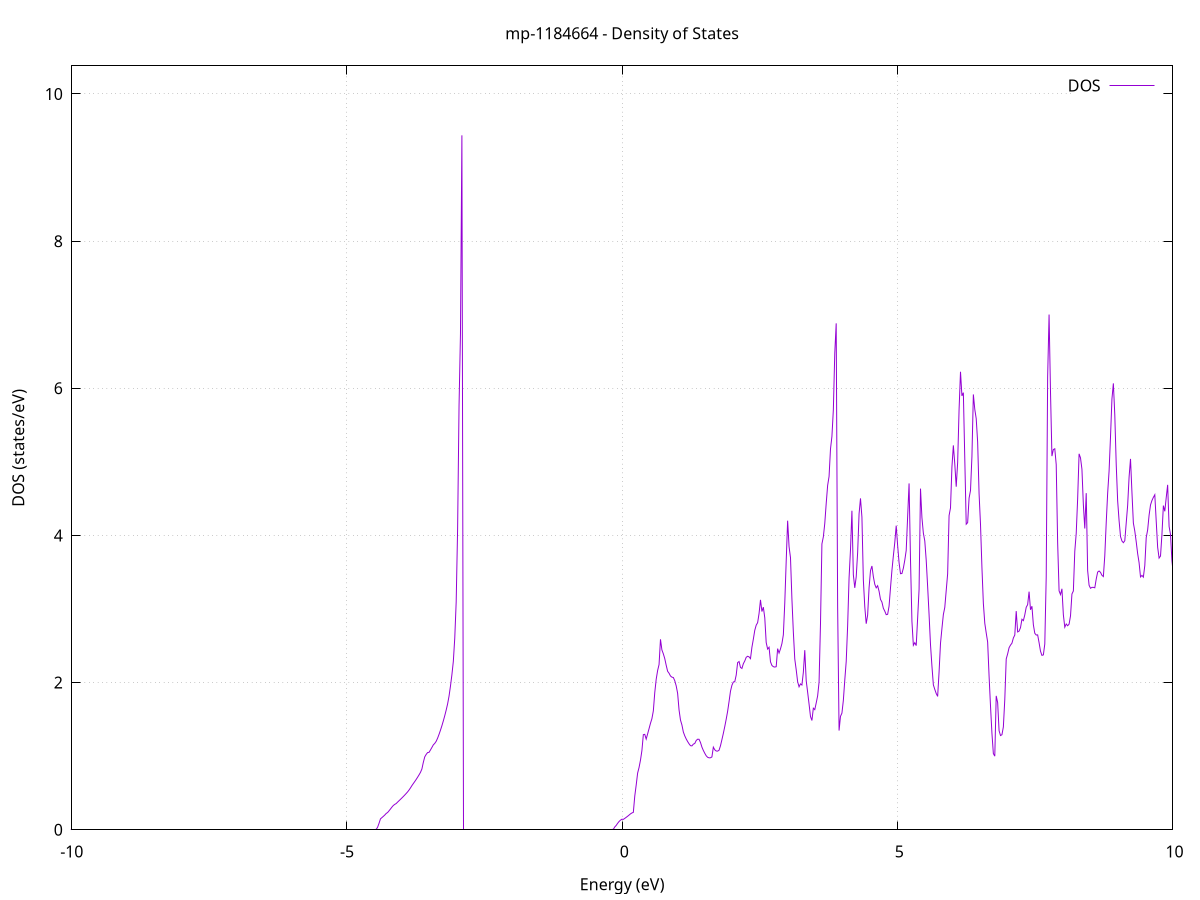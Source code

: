 set title 'mp-1184664 - Density of States'
set xlabel 'Energy (eV)'
set ylabel 'DOS (states/eV)'
set grid
set xrange [-10:10]
set yrange [0:10.382]
set xzeroaxis lt -1
set terminal png size 800,600
set output 'mp-1184664_dos_gnuplot.png'
plot '-' using 1:2 with lines title 'DOS'
-27.494900 0.000000
-27.468900 0.000000
-27.443000 0.000000
-27.417000 0.000000
-27.391100 0.000000
-27.365100 0.000000
-27.339200 0.000000
-27.313200 0.000000
-27.287200 0.000000
-27.261300 0.000000
-27.235300 0.000000
-27.209400 0.000000
-27.183400 0.000000
-27.157400 0.000000
-27.131500 0.000000
-27.105500 0.000000
-27.079600 0.000000
-27.053600 0.000000
-27.027600 0.000000
-27.001700 0.000000
-26.975700 0.000000
-26.949800 0.000000
-26.923800 0.000000
-26.897800 0.000000
-26.871900 0.000000
-26.845900 0.000000
-26.820000 0.000000
-26.794000 0.000000
-26.768100 0.000000
-26.742100 0.000000
-26.716100 0.000000
-26.690200 0.000000
-26.664200 0.000000
-26.638300 0.000000
-26.612300 0.000000
-26.586300 0.000000
-26.560400 0.000000
-26.534400 0.000000
-26.508500 0.000000
-26.482500 0.000000
-26.456500 0.000000
-26.430600 0.000000
-26.404600 0.000000
-26.378700 0.000000
-26.352700 0.000000
-26.326800 0.000000
-26.300800 0.000000
-26.274800 0.000000
-26.248900 0.000000
-26.222900 0.000000
-26.197000 0.000000
-26.171000 0.000000
-26.145000 0.000000
-26.119100 0.000000
-26.093100 0.000000
-26.067200 0.000000
-26.041200 0.000000
-26.015200 0.000000
-25.989300 0.000000
-25.963300 0.000000
-25.937400 0.000000
-25.911400 0.000000
-25.885400 0.000000
-25.859500 0.000000
-25.833500 0.000000
-25.807600 0.000000
-25.781600 0.000000
-25.755700 0.000000
-25.729700 0.000000
-25.703700 0.000000
-25.677800 0.000000
-25.651800 0.000000
-25.625900 0.000000
-25.599900 0.000000
-25.573900 0.000000
-25.548000 0.000000
-25.522000 0.000000
-25.496100 0.000000
-25.470100 0.000000
-25.444100 0.000000
-25.418200 0.000000
-25.392200 0.000000
-25.366300 0.000000
-25.340300 0.000000
-25.314300 0.000000
-25.288400 0.000000
-25.262400 0.000000
-25.236500 0.000000
-25.210500 0.000000
-25.184600 0.000000
-25.158600 0.000000
-25.132600 7.473400
-25.106700 20.277600
-25.080700 39.251800
-25.054800 24.671700
-25.028800 35.933600
-25.002800 49.676800
-24.976900 17.452000
-24.950900 10.267500
-24.925000 10.157000
-24.899000 9.505500
-24.873000 9.353100
-24.847100 10.327600
-24.821100 10.590500
-24.795200 10.914700
-24.769200 12.089500
-24.743300 14.430900
-24.717300 19.225900
-24.691300 15.461800
-24.665400 17.412700
-24.639400 31.396200
-24.613500 20.436900
-24.587500 38.336500
-24.561500 27.185700
-24.535600 11.839800
-24.509600 8.399500
-24.483700 15.974200
-24.457700 19.816300
-24.431700 14.809000
-24.405800 9.429300
-24.379800 18.527600
-24.353900 11.965700
-24.327900 11.830300
-24.301900 9.917600
-24.276000 9.900400
-24.250000 10.235500
-24.224100 11.199800
-24.198100 13.159700
-24.172200 19.865800
-24.146200 17.080100
-24.120200 10.010600
-24.094300 0.000000
-24.068300 0.000000
-24.042400 0.000000
-24.016400 0.000000
-23.990400 0.000000
-23.964500 0.000000
-23.938500 0.000000
-23.912600 0.000000
-23.886600 0.000000
-23.860600 0.000000
-23.834700 0.000000
-23.808700 0.000000
-23.782800 0.000000
-23.756800 0.000000
-23.730800 0.000000
-23.704900 0.000000
-23.678900 0.000000
-23.653000 0.000000
-23.627000 0.000000
-23.601100 0.000000
-23.575100 0.000000
-23.549100 0.000000
-23.523200 0.000000
-23.497200 0.000000
-23.471300 0.000000
-23.445300 0.000000
-23.419300 0.000000
-23.393400 0.000000
-23.367400 0.000000
-23.341500 0.000000
-23.315500 0.000000
-23.289500 0.000000
-23.263600 0.000000
-23.237600 0.000000
-23.211700 0.000000
-23.185700 0.000000
-23.159800 0.000000
-23.133800 0.000000
-23.107800 0.000000
-23.081900 0.000000
-23.055900 0.000000
-23.030000 0.000000
-23.004000 0.000000
-22.978000 0.000000
-22.952100 0.000000
-22.926100 0.000000
-22.900200 0.000000
-22.874200 0.000000
-22.848200 0.000000
-22.822300 0.000000
-22.796300 0.000000
-22.770400 0.000000
-22.744400 0.000000
-22.718400 0.000000
-22.692500 0.000000
-22.666500 0.000000
-22.640600 0.000000
-22.614600 0.000000
-22.588700 0.000000
-22.562700 0.000000
-22.536700 0.000000
-22.510800 0.000000
-22.484800 0.000000
-22.458900 0.000000
-22.432900 0.000000
-22.406900 0.000000
-22.381000 0.000000
-22.355000 0.000000
-22.329100 0.000000
-22.303100 0.000000
-22.277100 0.000000
-22.251200 0.000000
-22.225200 0.000000
-22.199300 0.000000
-22.173300 0.000000
-22.147400 0.000000
-22.121400 0.000000
-22.095400 0.000000
-22.069500 0.000000
-22.043500 0.000000
-22.017600 0.000000
-21.991600 0.000000
-21.965600 0.000000
-21.939700 0.000000
-21.913700 0.000000
-21.887800 0.000000
-21.861800 0.000000
-21.835800 0.000000
-21.809900 0.000000
-21.783900 0.000000
-21.758000 0.000000
-21.732000 0.000000
-21.706000 0.000000
-21.680100 0.000000
-21.654100 0.000000
-21.628200 0.000000
-21.602200 0.000000
-21.576300 0.000000
-21.550300 0.000000
-21.524300 0.000000
-21.498400 0.000000
-21.472400 0.000000
-21.446500 0.000000
-21.420500 0.000000
-21.394500 0.000000
-21.368600 0.000000
-21.342600 0.000000
-21.316700 0.000000
-21.290700 0.000000
-21.264700 0.000000
-21.238800 0.000000
-21.212800 0.000000
-21.186900 0.000000
-21.160900 0.000000
-21.134900 0.000000
-21.109000 0.000000
-21.083000 0.000000
-21.057100 0.000000
-21.031100 0.000000
-21.005200 0.000000
-20.979200 0.000000
-20.953200 0.000000
-20.927300 0.000000
-20.901300 0.000000
-20.875400 0.000000
-20.849400 0.000000
-20.823400 0.000000
-20.797500 0.000000
-20.771500 0.000000
-20.745600 0.000000
-20.719600 0.000000
-20.693600 0.000000
-20.667700 0.000000
-20.641700 0.000000
-20.615800 0.000000
-20.589800 0.000000
-20.563900 0.000000
-20.537900 0.000000
-20.511900 0.000000
-20.486000 0.000000
-20.460000 0.000000
-20.434100 0.000000
-20.408100 0.000000
-20.382100 0.000000
-20.356200 0.000000
-20.330200 0.000000
-20.304300 0.000000
-20.278300 0.000000
-20.252300 0.000000
-20.226400 0.000000
-20.200400 0.000000
-20.174500 0.000000
-20.148500 0.000000
-20.122500 0.000000
-20.096600 0.000000
-20.070600 0.000000
-20.044700 0.000000
-20.018700 0.000000
-19.992800 0.000000
-19.966800 0.000000
-19.940800 0.000000
-19.914900 0.000000
-19.888900 0.000000
-19.863000 0.000000
-19.837000 0.000000
-19.811000 0.000000
-19.785100 0.000000
-19.759100 0.000000
-19.733200 0.000000
-19.707200 0.000000
-19.681200 0.000000
-19.655300 0.000000
-19.629300 0.000000
-19.603400 0.000000
-19.577400 0.000000
-19.551400 0.000000
-19.525500 0.000000
-19.499500 0.000000
-19.473600 0.000000
-19.447600 0.000000
-19.421700 0.000000
-19.395700 0.000000
-19.369700 0.000000
-19.343800 0.000000
-19.317800 0.000000
-19.291900 0.000000
-19.265900 0.000000
-19.239900 0.000000
-19.214000 0.000000
-19.188000 0.000000
-19.162100 0.000000
-19.136100 0.000000
-19.110100 0.000000
-19.084200 0.000000
-19.058200 0.000000
-19.032300 0.000000
-19.006300 0.000000
-18.980400 0.000000
-18.954400 0.000000
-18.928400 0.000000
-18.902500 0.000000
-18.876500 0.000000
-18.850600 0.000000
-18.824600 0.000000
-18.798600 0.000000
-18.772700 0.000000
-18.746700 0.000000
-18.720800 0.000000
-18.694800 0.000000
-18.668800 0.000000
-18.642900 0.000000
-18.616900 0.000000
-18.591000 0.000000
-18.565000 0.000000
-18.539000 0.000000
-18.513100 0.000000
-18.487100 0.000000
-18.461200 0.000000
-18.435200 0.000000
-18.409300 0.000000
-18.383300 0.000000
-18.357300 0.000000
-18.331400 0.000000
-18.305400 0.000000
-18.279500 0.000000
-18.253500 0.000000
-18.227500 0.000000
-18.201600 0.000000
-18.175600 0.000000
-18.149700 0.000000
-18.123700 0.000000
-18.097700 0.000000
-18.071800 0.000000
-18.045800 0.000000
-18.019900 0.000000
-17.993900 0.000000
-17.967900 0.000000
-17.942000 0.000000
-17.916000 0.000000
-17.890100 539.520600
-17.864100 0.000000
-17.838200 0.000000
-17.812200 0.000000
-17.786200 0.000000
-17.760300 0.000000
-17.734300 0.000000
-17.708400 0.000000
-17.682400 0.000000
-17.656400 0.000000
-17.630500 0.000000
-17.604500 0.000000
-17.578600 0.000000
-17.552600 0.000000
-17.526600 0.000000
-17.500700 0.000000
-17.474700 0.000000
-17.448800 0.000000
-17.422800 0.000000
-17.396900 0.000000
-17.370900 0.000000
-17.344900 0.000000
-17.319000 0.000000
-17.293000 0.000000
-17.267100 0.000000
-17.241100 0.000000
-17.215100 0.000000
-17.189200 0.000000
-17.163200 0.000000
-17.137300 0.000000
-17.111300 0.000000
-17.085300 0.000000
-17.059400 0.000000
-17.033400 0.000000
-17.007500 0.000000
-16.981500 0.000000
-16.955500 0.000000
-16.929600 0.000000
-16.903600 0.000000
-16.877700 0.000000
-16.851700 0.000000
-16.825800 0.000000
-16.799800 0.000000
-16.773800 0.000000
-16.747900 0.000000
-16.721900 0.000000
-16.696000 0.000000
-16.670000 0.000000
-16.644000 0.000000
-16.618100 0.000000
-16.592100 0.000000
-16.566200 0.000000
-16.540200 0.000000
-16.514200 0.000000
-16.488300 0.000000
-16.462300 0.000000
-16.436400 0.000000
-16.410400 0.000000
-16.384400 0.000000
-16.358500 0.000000
-16.332500 0.000000
-16.306600 0.000000
-16.280600 0.000000
-16.254700 0.000000
-16.228700 0.000000
-16.202700 0.000000
-16.176800 0.000000
-16.150800 0.000000
-16.124900 0.000000
-16.098900 0.000000
-16.072900 0.000000
-16.047000 0.000000
-16.021000 0.000000
-15.995100 0.000000
-15.969100 0.000000
-15.943100 0.000000
-15.917200 0.000000
-15.891200 0.000000
-15.865300 0.000000
-15.839300 0.000000
-15.813400 0.000000
-15.787400 0.000000
-15.761400 0.000000
-15.735500 0.000000
-15.709500 0.000000
-15.683600 0.000000
-15.657600 0.000000
-15.631600 0.000000
-15.605700 0.000000
-15.579700 0.000000
-15.553800 0.000000
-15.527800 0.000000
-15.501800 0.000000
-15.475900 0.000000
-15.449900 0.000000
-15.424000 0.000000
-15.398000 0.000000
-15.372000 0.000000
-15.346100 0.000000
-15.320100 0.000000
-15.294200 0.000000
-15.268200 0.000000
-15.242300 0.000000
-15.216300 0.000000
-15.190300 0.000000
-15.164400 0.000000
-15.138400 0.000000
-15.112500 0.000000
-15.086500 0.000000
-15.060500 0.000000
-15.034600 0.000000
-15.008600 0.000000
-14.982700 0.000000
-14.956700 0.000000
-14.930700 0.000000
-14.904800 0.000000
-14.878800 0.000000
-14.852900 0.000000
-14.826900 0.000000
-14.800900 0.000000
-14.775000 0.000000
-14.749000 0.000000
-14.723100 0.000000
-14.697100 0.000000
-14.671200 0.000000
-14.645200 0.000000
-14.619200 0.000000
-14.593300 0.000000
-14.567300 0.000000
-14.541400 0.000000
-14.515400 0.000000
-14.489400 0.000000
-14.463500 0.000000
-14.437500 0.000000
-14.411600 0.000000
-14.385600 0.000000
-14.359600 0.000000
-14.333700 0.000000
-14.307700 0.000000
-14.281800 0.000000
-14.255800 0.000000
-14.229900 0.000000
-14.203900 0.000000
-14.177900 0.000000
-14.152000 0.000000
-14.126000 0.000000
-14.100100 0.000000
-14.074100 0.000000
-14.048100 0.000000
-14.022200 0.000000
-13.996200 0.000000
-13.970300 0.000000
-13.944300 0.000000
-13.918300 0.000000
-13.892400 0.000000
-13.866400 0.000000
-13.840500 0.000000
-13.814500 0.000000
-13.788500 0.000000
-13.762600 0.000000
-13.736600 0.000000
-13.710700 0.000000
-13.684700 0.000000
-13.658800 0.000000
-13.632800 0.000000
-13.606800 0.000000
-13.580900 0.000000
-13.554900 0.000000
-13.529000 0.000000
-13.503000 0.000000
-13.477000 0.000000
-13.451100 0.000000
-13.425100 0.000000
-13.399200 0.000000
-13.373200 0.000000
-13.347200 0.000000
-13.321300 0.000000
-13.295300 0.000000
-13.269400 0.000000
-13.243400 0.000000
-13.217500 0.000000
-13.191500 0.000000
-13.165500 0.000000
-13.139600 0.000000
-13.113600 0.000000
-13.087700 0.000000
-13.061700 0.000000
-13.035700 0.000000
-13.009800 0.000000
-12.983800 0.000000
-12.957900 0.000000
-12.931900 0.000000
-12.905900 0.000000
-12.880000 0.000000
-12.854000 0.000000
-12.828100 0.000000
-12.802100 0.000000
-12.776100 0.000000
-12.750200 0.000000
-12.724200 0.000000
-12.698300 0.000000
-12.672300 0.000000
-12.646400 0.000000
-12.620400 0.000000
-12.594400 0.000000
-12.568500 0.000000
-12.542500 0.000000
-12.516600 0.000000
-12.490600 0.000000
-12.464600 0.000000
-12.438700 0.000000
-12.412700 0.000000
-12.386800 0.000000
-12.360800 0.000000
-12.334800 0.000000
-12.308900 0.000000
-12.282900 0.000000
-12.257000 0.000000
-12.231000 0.000000
-12.205000 0.000000
-12.179100 0.000000
-12.153100 0.000000
-12.127200 0.000000
-12.101200 0.000000
-12.075300 0.000000
-12.049300 0.000000
-12.023300 0.000000
-11.997400 0.000000
-11.971400 0.000000
-11.945500 0.000000
-11.919500 0.000000
-11.893500 0.000000
-11.867600 0.000000
-11.841600 0.000000
-11.815700 0.000000
-11.789700 0.000000
-11.763700 0.000000
-11.737800 0.000000
-11.711800 0.000000
-11.685900 0.000000
-11.659900 0.000000
-11.634000 0.000000
-11.608000 0.000000
-11.582000 0.000000
-11.556100 0.000000
-11.530100 0.000000
-11.504200 0.000000
-11.478200 0.000000
-11.452200 0.000000
-11.426300 0.000000
-11.400300 0.000000
-11.374400 0.000000
-11.348400 0.000000
-11.322400 0.000000
-11.296500 0.000000
-11.270500 0.000000
-11.244600 0.000000
-11.218600 0.000000
-11.192600 0.000000
-11.166700 0.000000
-11.140700 0.000000
-11.114800 0.000000
-11.088800 0.000000
-11.062900 0.000000
-11.036900 0.000000
-11.010900 0.000000
-10.985000 0.000000
-10.959000 0.000000
-10.933100 0.000000
-10.907100 0.000000
-10.881100 0.000000
-10.855200 0.000000
-10.829200 0.000000
-10.803300 0.000000
-10.777300 0.000000
-10.751300 0.000000
-10.725400 0.000000
-10.699400 0.000000
-10.673500 0.000000
-10.647500 0.000000
-10.621500 0.000000
-10.595600 0.000000
-10.569600 0.000000
-10.543700 0.000000
-10.517700 0.000000
-10.491800 0.000000
-10.465800 0.000000
-10.439800 0.000000
-10.413900 0.000000
-10.387900 0.000000
-10.362000 0.000000
-10.336000 0.000000
-10.310000 0.000000
-10.284100 0.000000
-10.258100 0.000000
-10.232200 0.000000
-10.206200 0.000000
-10.180200 0.000000
-10.154300 0.000000
-10.128300 0.000000
-10.102400 0.000000
-10.076400 0.000000
-10.050500 0.000000
-10.024500 0.000000
-9.998500 0.000000
-9.972600 0.000000
-9.946600 0.000000
-9.920700 0.000000
-9.894700 0.000000
-9.868700 0.000000
-9.842800 0.000000
-9.816800 0.000000
-9.790900 0.000000
-9.764900 0.000000
-9.738900 0.000000
-9.713000 0.000000
-9.687000 0.000000
-9.661100 0.000000
-9.635100 0.000000
-9.609100 0.000000
-9.583200 0.000000
-9.557200 0.000000
-9.531300 0.000000
-9.505300 0.000000
-9.479400 0.000000
-9.453400 0.000000
-9.427400 0.000000
-9.401500 0.000000
-9.375500 0.000000
-9.349600 0.000000
-9.323600 0.000000
-9.297600 0.000000
-9.271700 0.000000
-9.245700 0.000000
-9.219800 0.000000
-9.193800 0.000000
-9.167800 0.000000
-9.141900 0.000000
-9.115900 0.000000
-9.090000 0.000000
-9.064000 0.000000
-9.038000 0.000000
-9.012100 0.000000
-8.986100 0.000000
-8.960200 0.000000
-8.934200 0.000000
-8.908300 0.000000
-8.882300 0.000000
-8.856300 0.000000
-8.830400 0.000000
-8.804400 0.000000
-8.778500 0.000000
-8.752500 0.000000
-8.726500 0.000000
-8.700600 0.000000
-8.674600 0.000000
-8.648700 0.000000
-8.622700 0.000000
-8.596700 0.000000
-8.570800 0.000000
-8.544800 0.000000
-8.518900 0.000000
-8.492900 0.000000
-8.467000 0.000000
-8.441000 0.000000
-8.415000 0.000000
-8.389100 0.000000
-8.363100 0.000000
-8.337200 0.000000
-8.311200 0.000000
-8.285200 0.000000
-8.259300 0.000000
-8.233300 0.000000
-8.207400 0.000000
-8.181400 0.000000
-8.155400 0.000000
-8.129500 0.000000
-8.103500 0.000000
-8.077600 0.000000
-8.051600 0.000000
-8.025600 0.000000
-7.999700 0.000000
-7.973700 0.000000
-7.947800 0.000000
-7.921800 0.000000
-7.895900 0.000000
-7.869900 0.000000
-7.843900 0.000000
-7.818000 0.000000
-7.792000 0.000000
-7.766100 0.000000
-7.740100 0.000000
-7.714100 0.000000
-7.688200 0.000000
-7.662200 0.000000
-7.636300 0.000000
-7.610300 0.000000
-7.584300 0.000000
-7.558400 0.000000
-7.532400 0.000000
-7.506500 0.000000
-7.480500 0.000000
-7.454500 0.000000
-7.428600 0.000000
-7.402600 0.000000
-7.376700 0.000000
-7.350700 0.000000
-7.324800 0.000000
-7.298800 0.000000
-7.272800 0.000000
-7.246900 0.000000
-7.220900 0.000000
-7.195000 0.000000
-7.169000 0.000000
-7.143000 0.000000
-7.117100 0.000000
-7.091100 0.000000
-7.065200 0.000000
-7.039200 0.000000
-7.013200 0.000000
-6.987300 0.000000
-6.961300 0.000000
-6.935400 0.000000
-6.909400 0.000000
-6.883500 0.000000
-6.857500 0.000000
-6.831500 0.000000
-6.805600 0.000000
-6.779600 0.000000
-6.753700 0.000000
-6.727700 0.000000
-6.701700 0.000000
-6.675800 0.000000
-6.649800 0.000000
-6.623900 0.000000
-6.597900 0.000000
-6.571900 0.000000
-6.546000 0.000000
-6.520000 0.000000
-6.494100 0.000000
-6.468100 0.000000
-6.442100 0.000000
-6.416200 0.000000
-6.390200 0.000000
-6.364300 0.000000
-6.338300 0.000000
-6.312400 0.000000
-6.286400 0.000000
-6.260400 0.000000
-6.234500 0.000000
-6.208500 0.000000
-6.182600 0.000000
-6.156600 0.000000
-6.130600 0.000000
-6.104700 0.000000
-6.078700 0.000000
-6.052800 0.000000
-6.026800 0.000000
-6.000800 0.000000
-5.974900 0.000000
-5.948900 0.000000
-5.923000 0.000000
-5.897000 0.000000
-5.871000 0.000000
-5.845100 0.000000
-5.819100 0.000000
-5.793200 0.000000
-5.767200 0.000000
-5.741300 0.000000
-5.715300 0.000000
-5.689300 0.000000
-5.663400 0.000000
-5.637400 0.000000
-5.611500 0.000000
-5.585500 0.000000
-5.559500 0.000000
-5.533600 0.000000
-5.507600 0.000000
-5.481700 0.000000
-5.455700 0.000000
-5.429700 0.000000
-5.403800 0.000000
-5.377800 0.000000
-5.351900 0.000000
-5.325900 0.000000
-5.300000 0.000000
-5.274000 0.000000
-5.248000 0.000000
-5.222100 0.000000
-5.196100 0.000000
-5.170200 0.000000
-5.144200 0.000000
-5.118200 0.000000
-5.092300 0.000000
-5.066300 0.000000
-5.040400 0.000000
-5.014400 0.000000
-4.988400 0.000000
-4.962500 0.000000
-4.936500 0.000000
-4.910600 0.000000
-4.884600 0.000000
-4.858600 0.000000
-4.832700 0.000000
-4.806700 0.000000
-4.780800 0.000000
-4.754800 0.000000
-4.728900 0.000000
-4.702900 0.000000
-4.676900 0.000000
-4.651000 0.000000
-4.625000 0.000000
-4.599100 0.000000
-4.573100 0.000000
-4.547100 0.000000
-4.521200 0.000000
-4.495200 0.000000
-4.469300 0.004900
-4.443300 0.034700
-4.417300 0.088000
-4.391400 0.148100
-4.365400 0.165200
-4.339500 0.182200
-4.313500 0.200200
-4.287500 0.221600
-4.261600 0.234700
-4.235600 0.257900
-4.209700 0.282300
-4.183700 0.307600
-4.157800 0.330200
-4.131800 0.345200
-4.105800 0.356600
-4.079900 0.376200
-4.053900 0.394900
-4.028000 0.413600
-4.002000 0.432500
-3.976000 0.452000
-3.950100 0.472300
-3.924100 0.493200
-3.898200 0.515100
-3.872200 0.540400
-3.846200 0.568900
-3.820300 0.600000
-3.794300 0.628000
-3.768400 0.655600
-3.742400 0.684100
-3.716500 0.714400
-3.690500 0.746100
-3.664500 0.780100
-3.638600 0.825500
-3.612600 0.916000
-3.586700 0.991000
-3.560700 1.024200
-3.534700 1.049500
-3.508800 1.052500
-3.482800 1.084600
-3.456900 1.118600
-3.430900 1.153900
-3.404900 1.174100
-3.379000 1.202300
-3.353000 1.245400
-3.327100 1.296900
-3.301100 1.353100
-3.275100 1.413800
-3.249200 1.479500
-3.223200 1.550300
-3.197300 1.626700
-3.171300 1.710900
-3.145400 1.816500
-3.119400 1.952900
-3.093400 2.106800
-3.067500 2.287600
-3.041500 2.604500
-3.015600 3.095500
-2.989600 4.089800
-2.963600 5.762900
-2.937700 6.738500
-2.911700 9.438000
-2.885800 0.000000
-2.859800 0.000000
-2.833800 0.000000
-2.807900 0.000000
-2.781900 0.000000
-2.756000 0.000000
-2.730000 0.000000
-2.704100 0.000000
-2.678100 0.000000
-2.652100 0.000000
-2.626200 0.000000
-2.600200 0.000000
-2.574300 0.000000
-2.548300 0.000000
-2.522300 0.000000
-2.496400 0.000000
-2.470400 0.000000
-2.444500 0.000000
-2.418500 0.000000
-2.392500 0.000000
-2.366600 0.000000
-2.340600 0.000000
-2.314700 0.000000
-2.288700 0.000000
-2.262700 0.000000
-2.236800 0.000000
-2.210800 0.000000
-2.184900 0.000000
-2.158900 0.000000
-2.133000 0.000000
-2.107000 0.000000
-2.081000 0.000000
-2.055100 0.000000
-2.029100 0.000000
-2.003200 0.000000
-1.977200 0.000000
-1.951200 0.000000
-1.925300 0.000000
-1.899300 0.000000
-1.873400 0.000000
-1.847400 0.000000
-1.821400 0.000000
-1.795500 0.000000
-1.769500 0.000000
-1.743600 0.000000
-1.717600 0.000000
-1.691600 0.000000
-1.665700 0.000000
-1.639700 0.000000
-1.613800 0.000000
-1.587800 0.000000
-1.561900 0.000000
-1.535900 0.000000
-1.509900 0.000000
-1.484000 0.000000
-1.458000 0.000000
-1.432100 0.000000
-1.406100 0.000000
-1.380100 0.000000
-1.354200 0.000000
-1.328200 0.000000
-1.302300 0.000000
-1.276300 0.000000
-1.250300 0.000000
-1.224400 0.000000
-1.198400 0.000000
-1.172500 0.000000
-1.146500 0.000000
-1.120600 0.000000
-1.094600 0.000000
-1.068600 0.000000
-1.042700 0.000000
-1.016700 0.000000
-0.990800 0.000000
-0.964800 0.000000
-0.938800 0.000000
-0.912900 0.000000
-0.886900 0.000000
-0.861000 0.000000
-0.835000 0.000000
-0.809000 0.000000
-0.783100 0.000000
-0.757100 0.000000
-0.731200 0.000000
-0.705200 0.000000
-0.679200 0.000000
-0.653300 0.000000
-0.627300 0.000000
-0.601400 0.000000
-0.575400 0.000000
-0.549500 0.000000
-0.523500 0.000000
-0.497500 0.000000
-0.471600 0.000000
-0.445600 0.000000
-0.419700 0.000000
-0.393700 0.000000
-0.367700 0.000000
-0.341800 0.000000
-0.315800 0.000000
-0.289900 0.000000
-0.263900 0.000000
-0.237900 0.000000
-0.212000 0.000000
-0.186000 0.000000
-0.160100 0.006100
-0.134100 0.038400
-0.108100 0.059100
-0.082200 0.088100
-0.056200 0.112300
-0.030300 0.130700
-0.004300 0.143300
0.021600 0.141500
0.047600 0.154700
0.073600 0.169000
0.099500 0.183900
0.125500 0.199600
0.151400 0.216000
0.177400 0.228500
0.203400 0.236800
0.229300 0.457300
0.255300 0.608200
0.281200 0.770200
0.307200 0.846600
0.333200 0.946500
0.359100 1.076600
0.385100 1.293000
0.411000 1.297000
0.437000 1.232500
0.462900 1.302900
0.488900 1.374600
0.514900 1.447500
0.540800 1.509700
0.566800 1.616000
0.592700 1.864500
0.618700 2.045500
0.644700 2.164600
0.670600 2.245400
0.696600 2.588700
0.722500 2.443900
0.748500 2.391400
0.774500 2.325700
0.800400 2.235600
0.826400 2.154100
0.852300 2.127400
0.878300 2.090100
0.904300 2.074300
0.930200 2.069200
0.956200 2.025600
0.982100 1.955700
1.008100 1.853800
1.034000 1.628700
1.060000 1.491100
1.086000 1.425000
1.111900 1.329100
1.137900 1.276500
1.163800 1.234400
1.189800 1.199200
1.215800 1.168100
1.241700 1.143000
1.267700 1.139900
1.293600 1.163800
1.319600 1.172600
1.345600 1.213300
1.371500 1.230900
1.397500 1.229600
1.423400 1.186500
1.449400 1.123800
1.475400 1.078200
1.501300 1.039800
1.527300 1.005800
1.553200 0.985200
1.579200 0.977900
1.605100 0.978500
1.631100 0.989900
1.657100 1.122900
1.683000 1.087000
1.709000 1.070700
1.734900 1.068900
1.760900 1.081100
1.786900 1.142300
1.812800 1.224700
1.838800 1.310400
1.864700 1.402900
1.890700 1.502900
1.916700 1.610300
1.942600 1.742900
1.968600 1.883700
1.994500 1.963800
2.020500 2.008800
2.046400 2.012200
2.072400 2.102300
2.098400 2.272200
2.124300 2.286600
2.150300 2.206100
2.176200 2.192500
2.202200 2.256800
2.228200 2.294400
2.254100 2.343900
2.280100 2.358300
2.306000 2.349900
2.332000 2.325800
2.358000 2.479900
2.383900 2.590400
2.409900 2.710800
2.435800 2.780600
2.461800 2.814700
2.487800 2.940100
2.513700 3.124800
2.539700 2.966100
2.565600 3.025600
2.591600 2.881600
2.617500 2.544600
2.643500 2.455900
2.669500 2.480600
2.695400 2.282700
2.721400 2.233300
2.747300 2.216600
2.773300 2.211200
2.799300 2.216500
2.825200 2.462100
2.851200 2.402000
2.877100 2.458700
2.903100 2.530000
2.929100 2.649100
2.955000 3.081400
2.981000 3.653200
3.006900 4.200400
3.032900 3.848400
3.058900 3.698400
3.084800 3.136800
3.110800 2.686900
3.136700 2.320600
3.162700 2.175200
3.188600 2.012600
3.214600 1.943100
3.240600 1.982900
3.266500 1.967500
3.292500 2.139900
3.318400 2.440800
3.344400 2.026400
3.370400 1.869800
3.396300 1.708600
3.422300 1.539100
3.448200 1.485400
3.474200 1.652400
3.500200 1.632700
3.526100 1.723300
3.552100 1.820100
3.578000 2.005900
3.604000 2.799600
3.629900 3.884800
3.655900 3.981300
3.681900 4.163800
3.707800 4.434400
3.733800 4.680200
3.759700 4.801500
3.785700 5.175000
3.811700 5.346000
3.837600 5.706000
3.863600 6.478700
3.889500 6.883000
3.915500 3.031900
3.941500 1.348400
3.967400 1.541800
3.993400 1.585100
4.019300 1.758100
4.045300 2.033600
4.071300 2.288000
4.097200 2.772900
4.123200 3.422500
4.149100 3.805400
4.175100 4.336200
4.201000 3.466000
4.227000 3.288000
4.253000 3.436700
4.278900 3.767800
4.304900 4.295000
4.330800 4.503700
4.356800 4.249600
4.382800 3.394000
4.408700 3.032200
4.434700 2.800700
4.460600 2.917700
4.486600 3.288500
4.512600 3.522800
4.538500 3.585200
4.564500 3.439900
4.590400 3.336400
4.616400 3.288100
4.642400 3.316900
4.668300 3.241500
4.694300 3.131300
4.720200 3.094600
4.746200 3.010600
4.772100 2.971500
4.798100 2.923400
4.824100 2.928100
4.850000 3.039500
4.876000 3.288200
4.901900 3.524000
4.927900 3.722100
4.953900 3.904200
4.979800 4.133400
5.005800 3.862600
5.031700 3.631000
5.057700 3.480300
5.083700 3.482800
5.109600 3.555300
5.135600 3.663700
5.161500 3.797100
5.187500 4.254900
5.213400 4.707300
5.239400 3.670400
5.265400 2.833200
5.291300 2.507100
5.317300 2.542600
5.343200 2.503000
5.369200 2.876500
5.395200 3.267500
5.421100 4.636800
5.447100 4.242100
5.473000 4.031800
5.499000 3.925500
5.525000 3.662700
5.550900 3.304600
5.576900 2.924500
5.602800 2.516100
5.628800 2.226300
5.654800 1.969500
5.680700 1.908200
5.706700 1.852100
5.732600 1.812600
5.758600 2.144600
5.784500 2.533500
5.810500 2.735300
5.836500 2.924900
5.862400 3.022000
5.888400 3.251500
5.914300 3.478100
5.940300 4.269700
5.966300 4.374700
5.992200 4.929100
6.018200 5.224500
6.044100 4.971100
6.070100 4.662500
6.096100 4.990600
6.122000 5.709800
6.148000 6.224800
6.173900 5.896800
6.199900 5.941000
6.225800 5.043700
6.251800 4.152900
6.277800 4.174200
6.303700 4.507300
6.329700 4.611000
6.355600 5.072500
6.381600 5.916900
6.407600 5.714200
6.433500 5.587900
6.459500 5.268500
6.485400 4.570000
6.511400 4.151100
6.537400 3.564500
6.563300 3.077500
6.589300 2.806800
6.615200 2.675600
6.641200 2.551700
6.667200 2.089400
6.693100 1.682800
6.719100 1.312000
6.745000 1.035600
6.771000 1.000500
6.796900 1.819900
6.822900 1.728800
6.848900 1.346300
6.874800 1.280500
6.900800 1.291500
6.926700 1.397200
6.952700 1.770100
6.978700 2.321600
7.004600 2.390600
7.030600 2.474300
7.056500 2.509800
7.082500 2.535200
7.108500 2.606200
7.134400 2.647000
7.160400 2.971600
7.186300 2.688800
7.212300 2.699800
7.238300 2.747500
7.264200 2.860800
7.290200 2.842400
7.316100 2.920400
7.342100 3.023500
7.368000 3.059700
7.394000 3.236600
7.420000 2.990000
7.445900 3.038300
7.471900 2.787000
7.497800 2.670700
7.523800 2.646800
7.549800 2.648700
7.575700 2.542800
7.601700 2.426500
7.627600 2.370400
7.653600 2.376800
7.679600 2.524900
7.705500 3.439500
7.731500 6.157300
7.757400 7.002800
7.783400 5.947100
7.809300 5.078400
7.835300 5.168000
7.861300 5.178300
7.887200 4.963100
7.913200 3.903100
7.939100 3.247300
7.965100 3.196600
7.991100 3.275300
8.017000 2.921600
8.043000 2.753100
8.068900 2.796700
8.094900 2.773100
8.120900 2.794100
8.146800 2.906600
8.172800 3.204000
8.198700 3.245200
8.224700 3.785300
8.250700 4.029800
8.276600 4.497600
8.302600 5.109700
8.328500 5.054000
8.354500 4.900600
8.380400 4.419300
8.406400 4.094700
8.432400 4.575000
8.458300 3.523200
8.484300 3.323600
8.510200 3.282200
8.536200 3.294200
8.562200 3.294900
8.588100 3.288700
8.614100 3.406900
8.640000 3.502300
8.666000 3.517100
8.692000 3.498300
8.717900 3.458500
8.743900 3.441400
8.769800 3.725900
8.795800 4.174000
8.821800 4.573200
8.847700 4.875000
8.873700 5.342600
8.899600 5.853500
8.925600 6.066900
8.951500 5.638800
8.977500 4.965700
9.003500 4.471400
9.029400 4.201800
9.055400 3.985200
9.081300 3.924900
9.107300 3.901800
9.133300 3.928700
9.159200 4.170200
9.185200 4.408700
9.211100 4.793200
9.237100 5.040400
9.263100 4.586500
9.289000 4.168800
9.315000 4.059400
9.340900 3.913600
9.366900 3.753500
9.392800 3.629800
9.418800 3.436300
9.444800 3.457200
9.470700 3.433600
9.496700 3.590300
9.522600 3.971600
9.548600 4.075700
9.574600 4.275400
9.600500 4.414700
9.626500 4.475000
9.652400 4.517800
9.678400 4.553500
9.704400 4.191800
9.730300 3.839500
9.756300 3.692700
9.782200 3.720300
9.808200 4.015000
9.834200 4.405900
9.860100 4.328100
9.886100 4.515500
9.912000 4.687800
9.938000 4.123000
9.963900 4.013400
9.989900 3.654000
10.015900 3.472700
10.041800 3.462300
10.067800 3.646400
10.093700 4.600000
10.119700 4.141700
10.145700 3.969400
10.171600 4.211200
10.197600 4.274500
10.223500 4.434700
10.249500 4.971800
10.275500 4.897700
10.301400 4.680300
10.327400 4.260900
10.353300 3.737200
10.379300 3.232700
10.405300 3.024700
10.431200 3.431600
10.457200 3.244100
10.483100 3.047200
10.509100 2.598200
10.535000 2.378800
10.561000 2.343200
10.587000 2.353900
10.612900 2.567600
10.638900 2.551400
10.664800 2.559700
10.690800 2.485000
10.716800 2.491300
10.742700 2.654700
10.768700 2.935200
10.794600 3.522100
10.820600 3.349800
10.846600 3.454400
10.872500 3.468000
10.898500 3.548000
10.924400 3.695400
10.950400 3.894400
10.976300 4.055400
11.002300 4.239700
11.028300 5.048200
11.054200 4.769000
11.080200 4.313600
11.106100 3.913000
11.132100 3.678100
11.158100 3.588600
11.184000 3.578400
11.210000 3.393800
11.235900 3.541400
11.261900 3.429200
11.287900 3.442200
11.313800 3.434400
11.339800 3.703800
11.365700 3.730600
11.391700 3.368400
11.417700 3.151300
11.443600 2.990600
11.469600 2.799900
11.495500 2.648100
11.521500 2.682000
11.547400 2.429600
11.573400 2.449400
11.599400 2.627300
11.625300 2.870400
11.651300 2.931900
11.677200 3.109600
11.703200 3.482700
11.729200 3.889800
11.755100 4.638600
11.781100 4.914000
11.807000 4.875600
11.833000 4.534200
11.859000 4.430200
11.884900 4.202200
11.910900 3.956400
11.936800 3.574800
11.962800 3.571000
11.988800 4.048200
12.014700 4.591800
12.040700 4.379000
12.066600 4.341200
12.092600 3.686600
12.118500 3.157900
12.144500 2.954700
12.170500 2.445000
12.196400 1.997300
12.222400 1.992200
12.248300 1.844400
12.274300 1.672000
12.300300 1.502800
12.326200 1.337700
12.352200 1.205800
12.378100 1.116900
12.404100 1.027800
12.430100 0.978600
12.456000 1.054500
12.482000 1.191200
12.507900 1.236000
12.533900 1.166600
12.559800 1.130400
12.585800 1.191500
12.611800 1.268600
12.637700 1.380500
12.663700 1.509700
12.689600 1.641700
12.715600 1.774700
12.741600 1.891500
12.767500 2.084300
12.793500 2.090000
12.819400 2.163800
12.845400 2.177000
12.871400 2.276900
12.897300 2.177900
12.923300 2.104700
12.949200 2.064000
12.975200 2.047900
13.001200 1.985100
13.027100 1.996400
13.053100 2.009700
13.079000 2.061400
13.105000 2.110400
13.130900 2.194300
13.156900 2.275400
13.182900 2.357900
13.208800 2.390800
13.234800 2.403500
13.260700 2.383700
13.286700 2.331000
13.312700 2.275800
13.338600 2.216700
13.364600 2.152500
13.390500 2.143400
13.416500 2.115600
13.442500 2.111300
13.468400 2.152300
13.494400 2.219300
13.520300 2.751900
13.546300 2.325800
13.572300 2.304400
13.598200 2.356000
13.624200 2.362500
13.650100 2.245600
13.676100 2.016000
13.702000 1.806100
13.728000 1.700500
13.754000 1.629700
13.779900 1.592900
13.805900 1.707800
13.831800 1.825600
13.857800 1.898600
13.883800 1.953800
13.909700 2.015700
13.935700 2.083600
13.961600 2.041900
13.987600 1.999800
14.013600 2.006400
14.039500 2.070800
14.065500 1.787200
14.091400 1.832300
14.117400 1.884500
14.143300 1.983500
14.169300 2.092300
14.195300 2.482000
14.221200 2.227900
14.247200 2.240400
14.273100 2.257300
14.299100 2.284700
14.325100 2.315800
14.351000 2.356900
14.377000 2.412100
14.402900 2.470300
14.428900 2.629800
14.454900 2.714200
14.480800 2.808300
14.506800 2.780800
14.532700 2.790400
14.558700 2.779500
14.584700 2.552900
14.610600 2.352100
14.636600 2.223700
14.662500 2.147900
14.688500 2.079400
14.714400 2.012900
14.740400 1.937600
14.766400 1.858600
14.792300 1.854500
14.818300 1.912200
14.844200 1.946300
14.870200 1.974000
14.896200 2.432100
14.922100 2.065500
14.948100 1.882800
14.974000 1.871900
15.000000 1.841700
15.026000 1.823900
15.051900 1.828800
15.077900 1.852600
15.103800 1.898600
15.129800 1.950300
15.155700 1.985300
15.181700 2.053900
15.207700 2.071000
15.233600 2.065600
15.259600 2.100900
15.285500 2.162000
15.311500 2.270500
15.337500 3.024600
15.363400 3.483600
15.389400 3.550900
15.415300 3.656100
15.441300 3.732600
15.467300 3.347400
15.493200 2.942700
15.519200 2.733100
15.545100 2.386900
15.571100 2.351300
15.597100 2.339700
15.623000 2.420200
15.649000 2.550400
15.674900 2.667400
15.700900 2.779000
15.726800 2.916900
15.752800 3.008700
15.778800 3.048600
15.804700 3.395900
15.830700 2.949800
15.856600 2.992500
15.882600 3.077600
15.908600 3.092500
15.934500 3.097500
15.960500 3.154300
15.986400 3.227900
16.012400 2.958800
16.038400 3.252300
16.064300 2.908700
16.090300 3.095700
16.116200 3.358600
16.142200 3.505400
16.168200 3.504600
16.194100 3.389600
16.220100 3.322000
16.246000 3.146900
16.272000 2.923100
16.297900 2.829800
16.323900 2.775900
16.349900 2.661300
16.375800 2.585300
16.401800 2.503700
16.427700 2.426700
16.453700 2.328200
16.479700 2.322500
16.505600 2.363300
16.531600 2.384300
16.557500 2.411600
16.583500 2.534200
16.609500 2.626900
16.635400 2.735700
16.661400 2.834600
16.687300 3.030400
16.713300 3.036500
16.739200 2.822600
16.765200 2.962500
16.791200 3.277400
16.817100 3.674500
16.843100 3.882300
16.869000 3.658200
16.895000 3.263700
16.921000 2.901300
16.946900 2.449600
16.972900 2.275500
16.998800 2.217500
17.024800 2.221900
17.050800 2.322700
17.076700 2.534700
17.102700 2.826900
17.128600 3.238200
17.154600 3.806100
17.180600 4.641700
17.206500 12.927100
17.232500 7.189000
17.258400 5.480400
17.284400 4.716400
17.310300 4.443600
17.336300 3.936100
17.362300 3.894300
17.388200 3.983900
17.414200 4.209700
17.440100 4.631300
17.466100 5.520600
17.492100 8.430500
17.518000 32.842900
17.544000 5.391200
17.569900 4.109500
17.595900 3.678900
17.621900 3.583000
17.647800 3.472000
17.673800 3.342100
17.699700 3.379300
17.725700 3.362100
17.751700 3.222100
17.777600 2.821700
17.803600 2.553800
17.829500 2.330700
17.855500 2.167400
17.881400 2.057100
17.907400 1.978900
17.933400 1.972700
17.959300 2.061300
17.985300 2.222400
18.011200 2.414900
18.037200 2.271700
18.063200 2.167500
18.089100 2.294400
18.115100 2.393900
18.141000 2.492200
18.167000 2.623300
18.193000 2.779300
18.218900 2.864300
18.244900 2.971500
18.270800 3.083300
18.296800 3.329300
18.322700 3.507100
18.348700 3.655600
18.374700 3.646600
18.400600 3.357300
18.426600 3.133200
18.452500 2.971100
18.478500 2.827500
18.504500 2.635200
18.530400 2.583300
18.556400 2.678700
18.582300 2.876400
18.608300 2.993200
18.634300 3.134600
18.660200 3.364600
18.686200 3.491500
18.712100 3.330000
18.738100 3.179100
18.764100 3.074900
18.790000 2.979700
18.816000 2.927700
18.841900 3.022000
18.867900 3.126100
18.893800 3.221000
18.919800 3.139900
18.945800 3.124600
18.971700 2.979500
18.997700 2.846800
19.023600 2.930900
19.049600 3.035000
19.075600 2.907300
19.101500 2.850800
19.127500 2.913200
19.153400 3.099400
19.179400 3.225600
19.205400 3.277200
19.231300 3.293000
19.257300 3.281100
19.283200 3.524900
19.309200 3.902300
19.335200 3.426100
19.361100 3.155600
19.387100 2.789900
19.413000 2.516000
19.439000 2.405600
19.464900 2.277300
19.490900 2.170200
19.516900 2.064700
19.542800 1.989400
19.568800 1.909100
19.594700 1.827400
19.620700 1.749800
19.646700 1.674700
19.672600 1.613800
19.698600 1.589900
19.724500 1.617500
19.750500 1.694200
19.776500 1.796300
19.802400 2.043900
19.828400 2.220400
19.854300 2.365500
19.880300 2.493700
19.906200 2.422300
19.932200 2.431200
19.958200 2.412500
19.984100 2.389800
20.010100 2.372800
20.036000 2.372700
20.062000 2.378600
20.088000 2.418800
20.113900 2.452800
20.139900 2.513800
20.165800 3.472800
20.191800 3.402900
20.217800 3.501400
20.243700 3.561400
20.269700 3.503900
20.295600 3.394600
20.321600 3.206500
20.347600 2.985700
20.373500 2.741500
20.399500 2.566200
20.425400 2.424000
20.451400 2.255600
20.477300 2.155300
20.503300 2.075200
20.529300 1.977600
20.555200 1.903400
20.581200 1.854900
20.607100 1.842600
20.633100 1.831500
20.659100 1.862200
20.685000 1.918600
20.711000 2.020300
20.736900 2.018100
20.762900 1.913000
20.788900 1.953100
20.814800 2.074600
20.840800 2.132300
20.866700 2.224700
20.892700 2.285900
20.918700 2.332900
20.944600 2.382400
20.970600 2.449700
20.996500 2.550100
21.022500 2.651100
21.048400 2.796800
21.074400 2.806400
21.100400 2.899000
21.126300 2.912300
21.152300 2.900900
21.178200 2.909900
21.204200 2.838300
21.230200 2.803000
21.256100 2.709100
21.282100 2.653600
21.308000 2.702300
21.334000 2.664700
21.360000 2.505800
21.385900 2.465300
21.411900 2.131500
21.437800 1.931900
21.463800 1.794600
21.489700 1.695600
21.515700 1.606000
21.541700 1.477900
21.567600 1.309100
21.593600 1.130000
21.619500 0.873400
21.645500 0.649400
21.671500 0.454100
21.697400 0.333200
21.723400 0.274100
21.749300 0.229500
21.775300 0.212500
21.801300 0.211400
21.827200 0.209400
21.853200 0.206900
21.879100 0.203700
21.905100 0.167900
21.931100 0.127700
21.957000 0.088800
21.983000 0.070100
22.008900 0.059200
22.034900 0.049700
22.060800 0.107600
22.086800 0.000000
22.112800 0.000000
22.138700 0.000000
22.164700 0.000000
22.190600 0.000000
22.216600 0.000000
22.242600 0.000000
22.268500 0.000000
22.294500 0.000000
22.320400 0.000000
22.346400 0.000000
22.372400 0.000000
22.398300 0.000000
22.424300 0.000000
22.450200 0.000000
22.476200 0.000000
22.502200 0.000000
22.528100 0.000000
22.554100 0.000000
22.580000 0.000000
22.606000 0.000000
22.631900 0.000000
22.657900 0.000000
22.683900 0.000000
22.709800 0.000000
22.735800 0.000000
22.761700 0.000000
22.787700 0.000000
22.813700 0.000000
22.839600 0.000000
22.865600 0.000000
22.891500 0.000000
22.917500 0.000000
22.943500 0.000000
22.969400 0.000000
22.995400 0.000000
23.021300 0.000000
23.047300 0.000000
23.073200 0.000000
23.099200 0.000000
23.125200 0.000000
23.151100 0.000000
23.177100 0.000000
23.203000 0.000000
23.229000 0.000000
23.255000 0.000000
23.280900 0.000000
23.306900 0.000000
23.332800 0.000000
23.358800 0.000000
23.384800 0.000000
23.410700 0.000000
23.436700 0.000000
23.462600 0.000000
23.488600 0.000000
23.514600 0.000000
23.540500 0.000000
23.566500 0.000000
23.592400 0.000000
23.618400 0.000000
23.644300 0.000000
23.670300 0.000000
23.696300 0.000000
23.722200 0.000000
23.748200 0.000000
23.774100 0.000000
23.800100 0.000000
23.826100 0.000000
23.852000 0.000000
23.878000 0.000000
23.903900 0.000000
23.929900 0.000000
23.955900 0.000000
23.981800 0.000000
24.007800 0.000000
24.033700 0.000000
24.059700 0.000000
24.085600 0.000000
24.111600 0.000000
24.137600 0.000000
24.163500 0.000000
24.189500 0.000000
24.215400 0.000000
24.241400 0.000000
24.267400 0.000000
24.293300 0.000000
24.319300 0.000000
24.345200 0.000000
24.371200 0.000000
24.397200 0.000000
24.423100 0.000000
e
